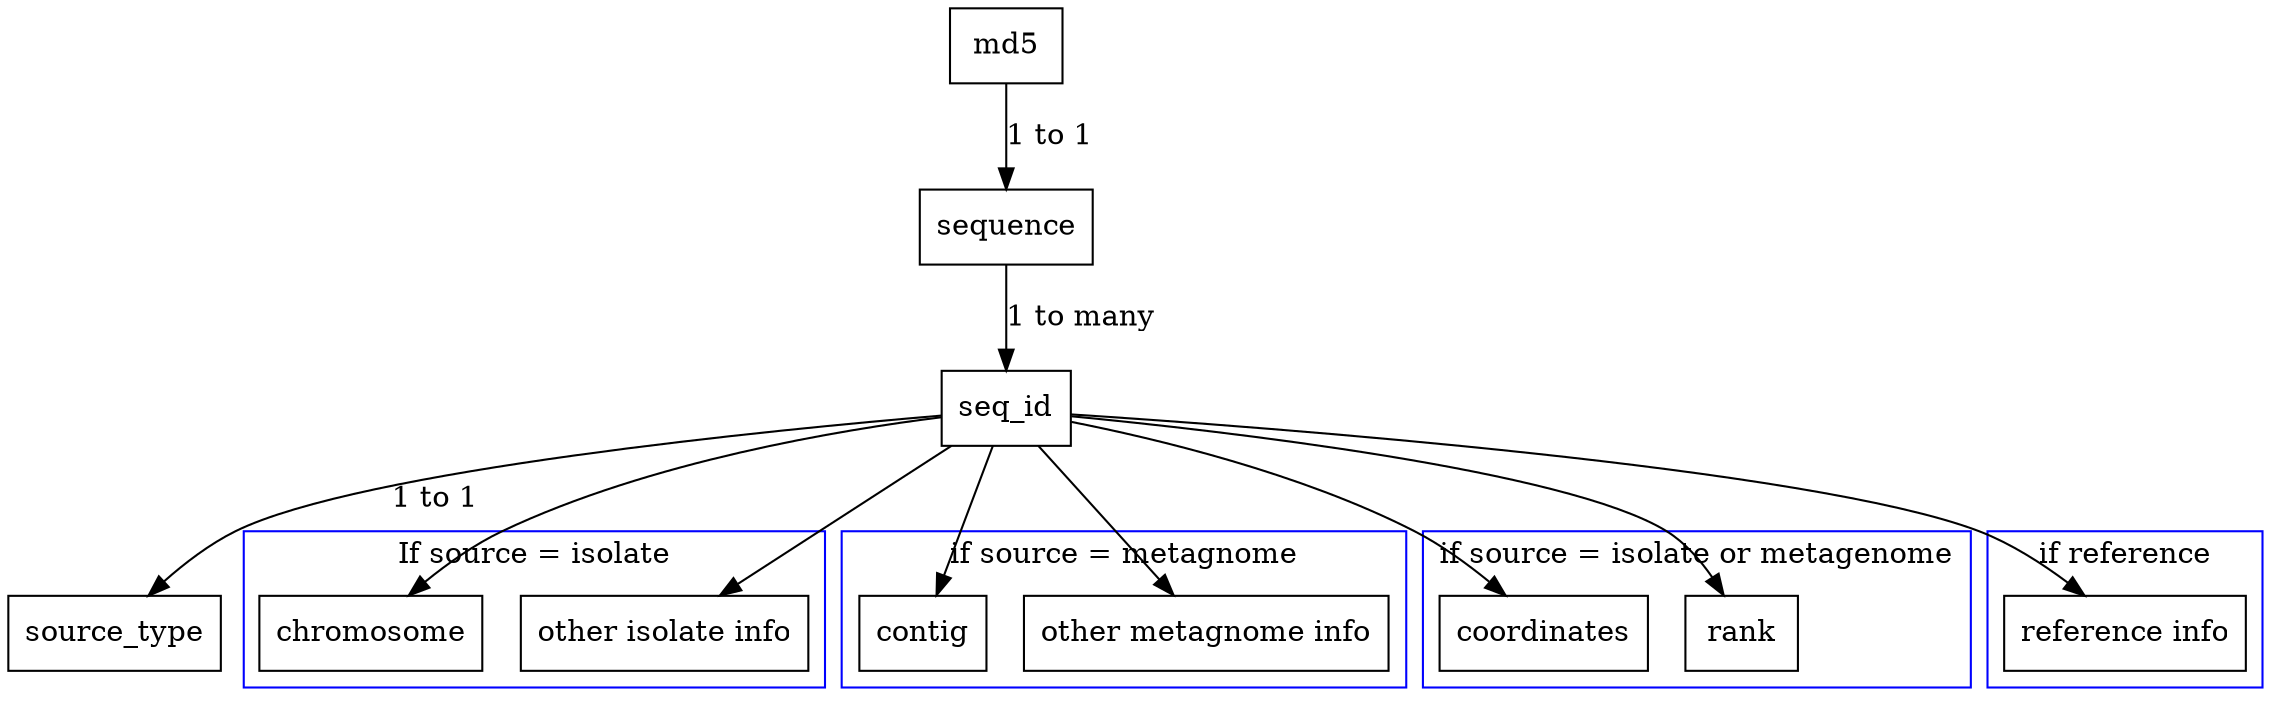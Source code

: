 
digraph main 
   {
    node [shape=box];
    edge [len=2];
    md5 -> sequence [label="1 to 1"];
    
    sequence -> seq_id [label="1 to many"];
    
    seq_id -> source_type [label="1 to 1"];

    subgraph cluster0 {
         chromosome;
        "other isolate info";
        label = "If source = isolate";
        color = blue;
    }
    seq_id -> chromosome
    seq_id -> "other isolate info";
 
    subgraph cluster1 {     
        contig;
        "other metagnome info";
        label="if source = metagnome";
        color = blue;
    }

    seq_id -> contig;
    seq_id -> "other metagnome info";

    subgraph cluster2 {
        coordinates
        rank
        label= "if source = isolate or metagenome"
        color = blue;
    }
    seq_id -> "coordinates"
    seq_id -> rank


    subgraph cluster3 {
        "reference info" ;
        label="if reference";
        color = blue;
    }
    seq_id -> "reference info";
   }
